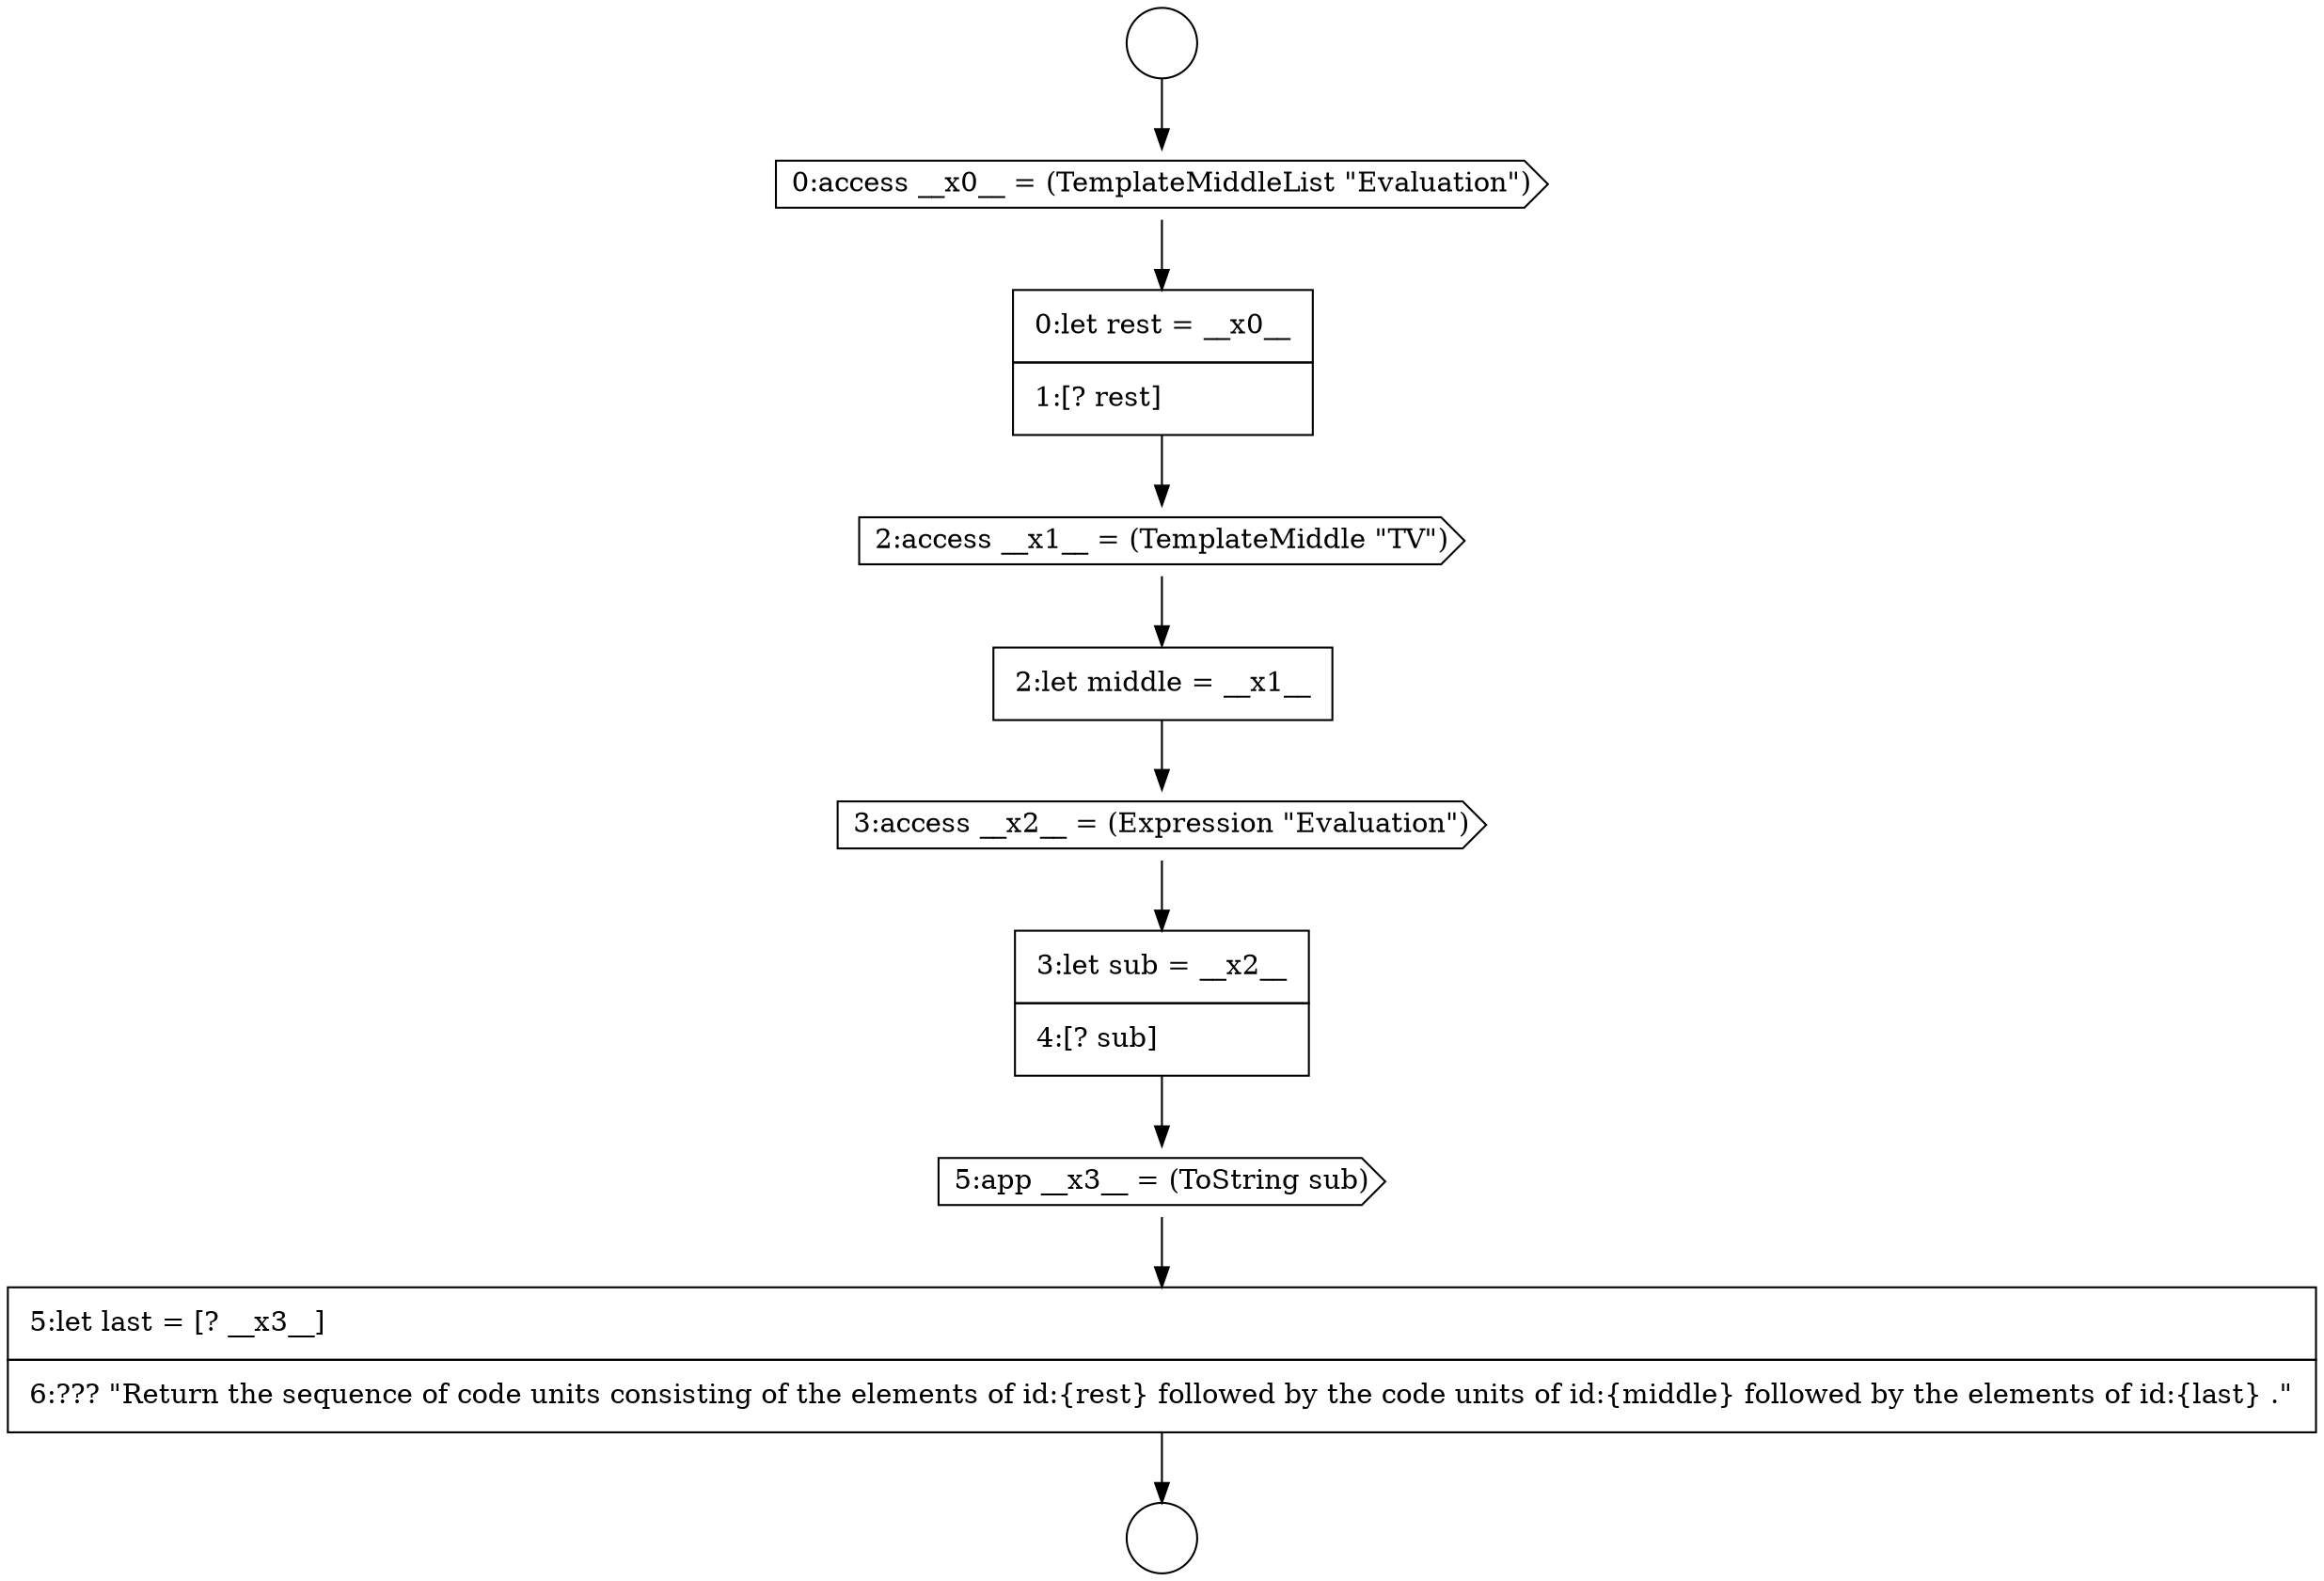 digraph {
  node3717 [shape=none, margin=0, label=<<font color="black">
    <table border="0" cellborder="1" cellspacing="0" cellpadding="10">
      <tr><td align="left">3:let sub = __x2__</td></tr>
      <tr><td align="left">4:[? sub]</td></tr>
    </table>
  </font>> color="black" fillcolor="white" style=filled]
  node3713 [shape=none, margin=0, label=<<font color="black">
    <table border="0" cellborder="1" cellspacing="0" cellpadding="10">
      <tr><td align="left">0:let rest = __x0__</td></tr>
      <tr><td align="left">1:[? rest]</td></tr>
    </table>
  </font>> color="black" fillcolor="white" style=filled]
  node3712 [shape=cds, label=<<font color="black">0:access __x0__ = (TemplateMiddleList &quot;Evaluation&quot;)</font>> color="black" fillcolor="white" style=filled]
  node3711 [shape=circle label=" " color="black" fillcolor="white" style=filled]
  node3718 [shape=cds, label=<<font color="black">5:app __x3__ = (ToString sub)</font>> color="black" fillcolor="white" style=filled]
  node3714 [shape=cds, label=<<font color="black">2:access __x1__ = (TemplateMiddle &quot;TV&quot;)</font>> color="black" fillcolor="white" style=filled]
  node3719 [shape=none, margin=0, label=<<font color="black">
    <table border="0" cellborder="1" cellspacing="0" cellpadding="10">
      <tr><td align="left">5:let last = [? __x3__]</td></tr>
      <tr><td align="left">6:??? &quot;Return the sequence of code units consisting of the elements of id:{rest} followed by the code units of id:{middle} followed by the elements of id:{last} .&quot;</td></tr>
    </table>
  </font>> color="black" fillcolor="white" style=filled]
  node3710 [shape=circle label=" " color="black" fillcolor="white" style=filled]
  node3715 [shape=none, margin=0, label=<<font color="black">
    <table border="0" cellborder="1" cellspacing="0" cellpadding="10">
      <tr><td align="left">2:let middle = __x1__</td></tr>
    </table>
  </font>> color="black" fillcolor="white" style=filled]
  node3716 [shape=cds, label=<<font color="black">3:access __x2__ = (Expression &quot;Evaluation&quot;)</font>> color="black" fillcolor="white" style=filled]
  node3710 -> node3712 [ color="black"]
  node3717 -> node3718 [ color="black"]
  node3714 -> node3715 [ color="black"]
  node3716 -> node3717 [ color="black"]
  node3713 -> node3714 [ color="black"]
  node3718 -> node3719 [ color="black"]
  node3712 -> node3713 [ color="black"]
  node3715 -> node3716 [ color="black"]
  node3719 -> node3711 [ color="black"]
}
